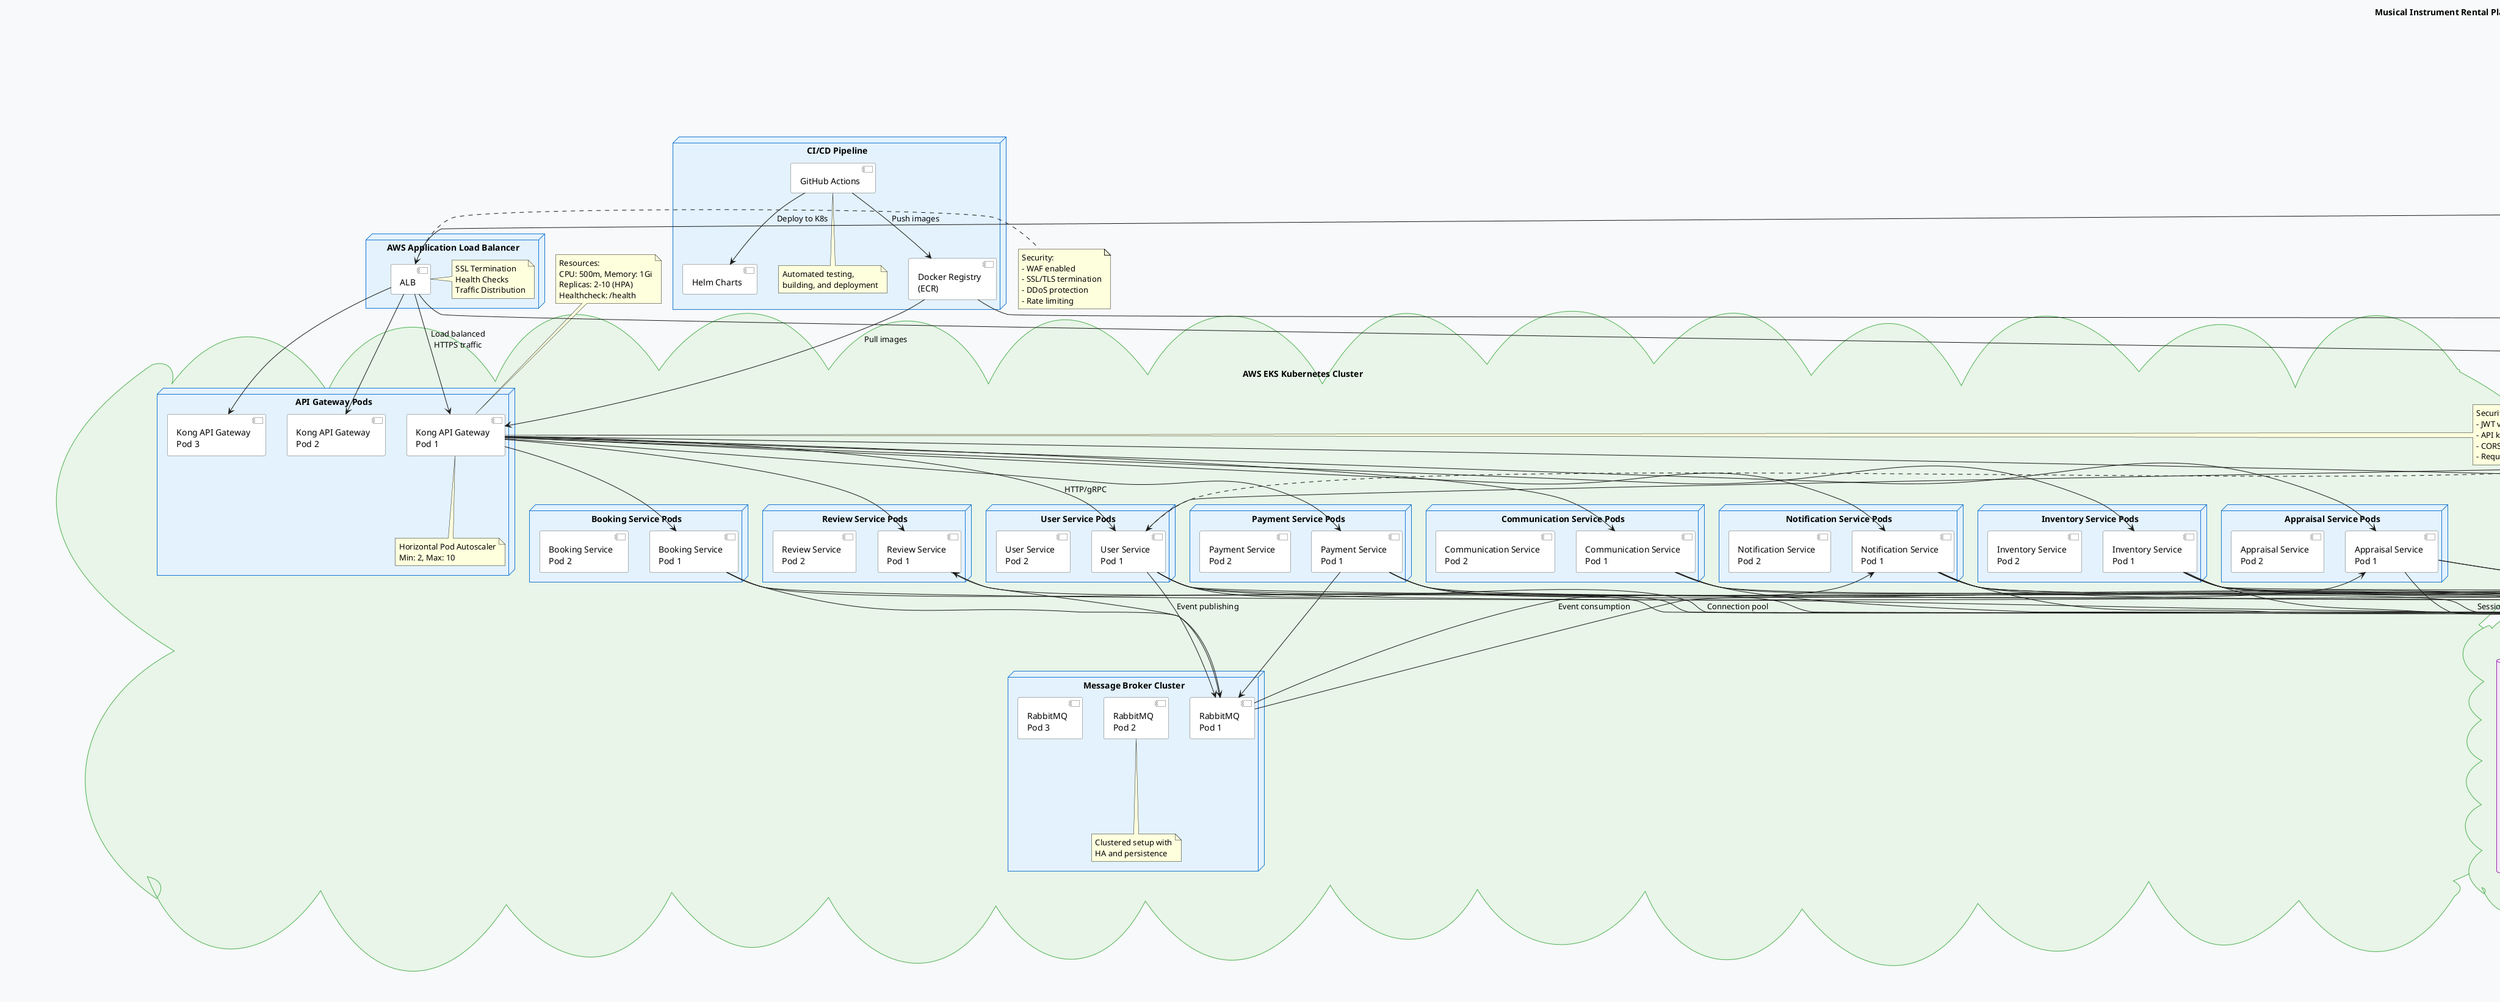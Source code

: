 @startuml
title Musical Instrument Rental Platform - Deployment Diagram

skinparam backgroundColor #F8F9FA
skinparam nodeBackgroundColor #E3F2FD
skinparam nodeBorderColor #1976D2
skinparam componentBackgroundColor #FFFFFF
skinparam componentBorderColor #666666
skinparam databaseBackgroundColor #F3E5F5
skinparam databaseBorderColor #9C27B0
skinparam cloudBackgroundColor #E8F5E8
skinparam cloudBorderColor #4CAF50

' Client Devices
node "Client Devices" {
    component [Web Browser\n(Chrome, Firefox, Safari)] as WebBrowser
    component [iOS App\n(React Native)] as iOSApp
    component [Android App\n(React Native)] as AndroidApp
}

' CDN Layer
cloud "CloudFlare CDN" {
    component [Global Edge Servers] as CDN
    component [Image Optimization] as ImageOpt
    component [Static Content Cache] as StaticCache
}

' Load Balancer
node "AWS Application Load Balancer" {
    component [ALB] as LoadBalancer
    note right of LoadBalancer : SSL Termination\nHealth Checks\nTraffic Distribution
}

' Kubernetes Cluster
cloud "AWS EKS Kubernetes Cluster" {
    
    ' API Gateway
    node "API Gateway Pods" {
        component [Kong API Gateway\nPod 1] as Kong1
        component [Kong API Gateway\nPod 2] as Kong2
        component [Kong API Gateway\nPod 3] as Kong3
        note bottom of Kong1 : Horizontal Pod Autoscaler\nMin: 2, Max: 10
    }
    
    ' Microservices Pods
    node "User Service Pods" {
        component [User Service\nPod 1] as UserPod1
        component [User Service\nPod 2] as UserPod2
    }
    
    node "Inventory Service Pods" {
        component [Inventory Service\nPod 1] as InventoryPod1
        component [Inventory Service\nPod 2] as InventoryPod2
    }
    
    node "Booking Service Pods" {
        component [Booking Service\nPod 1] as BookingPod1
        component [Booking Service\nPod 2] as BookingPod2
    }
    
    node "Appraisal Service Pods" {
        component [Appraisal Service\nPod 1] as AppraisalPod1
        component [Appraisal Service\nPod 2] as AppraisalPod2
    }
    
    node "Payment Service Pods" {
        component [Payment Service\nPod 1] as PaymentPod1
        component [Payment Service\nPod 2] as PaymentPod2
    }
    
    node "Communication Service Pods" {
        component [Communication Service\nPod 1] as CommunicationPod1
        component [Communication Service\nPod 2] as CommunicationPod2
    }
    
    node "Review Service Pods" {
        component [Review Service\nPod 1] as ReviewPod1
        component [Review Service\nPod 2] as ReviewPod2
    }
    
    node "Notification Service Pods" {
        component [Notification Service\nPod 1] as NotificationPod1
        component [Notification Service\nPod 2] as NotificationPod2
    }
    
    ' Message Broker
    node "Message Broker Cluster" {
        component [RabbitMQ\nPod 1] as RabbitMQ1
        component [RabbitMQ\nPod 2] as RabbitMQ2
        component [RabbitMQ\nPod 3] as RabbitMQ3
        note bottom of RabbitMQ2 : Clustered setup with\nHA and persistence
    }
}

' Database Layer
cloud "AWS RDS & ElastiCache" {
    database "PostgreSQL\nPrimary" as PostgresPrimary {
        component [Users DB] as UsersDB
        component [Bookings DB] as BookingsDB
        component [Transactions DB] as TransactionsDB
        component [Reviews DB] as ReviewsDB
    }
    
    database "PostgreSQL\nRead Replica" as PostgresReplica {
        component [Read-only Queries] as ReadReplica
    }
    
    database "Redis Cluster" as RedisCluster {
        component [Session Store] as SessionStore
        component [Cache Layer] as CacheLayer
        component [Rate Limiting] as RateLimiting
    }
}

' Search and NoSQL
cloud "AWS OpenSearch & DocumentDB" {
    database "OpenSearch\n(Elasticsearch)" as OpenSearch {
        component [Instrument Index] as InstrumentIndex
        component [Location Index] as LocationIndex
        component [Analytics Data] as AnalyticsData
    }
    
    database "MongoDB Atlas" as MongoDB {
        component [Appraisal Documents] as AppraisalDocs
        component [File Metadata] as FileMetadata
        component [Application Logs] as AppLogs
    }
}

' File Storage
cloud "AWS S3" {
    database "S3 Buckets" as S3Storage {
        component [Instrument Images] as InstrumentImages
        component [Appraisal Reports] as AppraisalReports
        component [User Documents] as UserDocuments
        component [Static Assets] as StaticAssets
    }
}

' External Services
cloud "External APIs" {
    component [Stripe Connect API] as StripeAPI
    component [SendGrid Email API] as SendGridAPI
    component [Twilio SMS/Voice API] as TwilioAPI
    component [Google Maps API] as GoogleMapsAPI
    component [Identity Verification API] as IDVerificationAPI
}

' Monitoring & Logging
cloud "Monitoring Stack" {
    node "AWS CloudWatch" {
        component [Application Metrics] as AppMetrics
        component [Infrastructure Metrics] as InfraMetrics
        component [Log Aggregation] as LogAggregation
    }
    
    node "Prometheus & Grafana" {
        component [Custom Metrics] as CustomMetrics
        component [Alerting] as Alerting
        component [Dashboards] as Dashboards
    }
}

' CI/CD Pipeline
node "CI/CD Pipeline" {
    component [GitHub Actions] as GitHubActions
    component [Docker Registry\n(ECR)] as DockerRegistry
    component [Helm Charts] as HelmCharts
    note bottom of GitHubActions : Automated testing,\nbuilding, and deployment
}

' Client Connections
WebBrowser --> CDN : HTTPS
iOSApp --> CDN : HTTPS
AndroidApp --> CDN : HTTPS

' CDN to Load Balancer
CDN --> LoadBalancer : Origin requests

' Load Balancer to API Gateway
LoadBalancer --> Kong1 : Load balanced\nHTTPS traffic
LoadBalancer --> Kong2
LoadBalancer --> Kong3

' API Gateway to Services
Kong1 --> UserPod1 : HTTP/gRPC
Kong1 --> InventoryPod1
Kong1 --> BookingPod1
Kong1 --> AppraisalPod1
Kong1 --> PaymentPod1
Kong1 --> CommunicationPod1
Kong1 --> ReviewPod1
Kong1 --> NotificationPod1

' Services to Databases
UserPod1 --> PostgresPrimary : Connection pool
UserPod1 --> RedisCluster : Session/Cache
InventoryPod1 --> PostgresPrimary
InventoryPod1 --> OpenSearch : Search queries
InventoryPod1 --> RedisCluster
BookingPod1 --> PostgresPrimary
BookingPod1 --> RedisCluster
AppraisalPod1 --> PostgresPrimary
AppraisalPod1 --> MongoDB : Document storage
PaymentPod1 --> PostgresPrimary
PaymentPod1 --> RedisCluster
CommunicationPod1 --> PostgresPrimary
CommunicationPod1 --> RedisCluster : Real-time data
ReviewPod1 --> PostgresPrimary
NotificationPod1 --> PostgresPrimary
NotificationPod1 --> RedisCluster

' Database Replication
PostgresPrimary --> PostgresReplica : Async replication

' Message Broker Connections
UserPod1 --> RabbitMQ1 : Event publishing
BookingPod1 --> RabbitMQ1
PaymentPod1 --> RabbitMQ1
NotificationPod1 <-- RabbitMQ1 : Event consumption
ReviewPod1 <-- RabbitMQ1
AppraisalPod1 <-- RabbitMQ1

' File Storage Connections
InventoryPod1 --> S3Storage : Image upload/retrieval
AppraisalPod1 --> S3Storage : Document storage
CDN --> S3Storage : Static content origin

' External API Connections
PaymentPod1 --> StripeAPI : Payment processing
NotificationPod1 --> SendGridAPI : Email delivery
NotificationPod1 --> TwilioAPI : SMS delivery
CommunicationPod1 --> TwilioAPI : Video calls
InventoryPod1 --> GoogleMapsAPI : Location services
UserPod1 --> IDVerificationAPI : Identity checks

' Monitoring Connections
Kong1 --> AppMetrics : Metrics export
UserPod1 --> AppMetrics
InventoryPod1 --> CustomMetrics : Prometheus metrics
LoadBalancer --> InfraMetrics
RedisCluster --> InfraMetrics

' CI/CD Connections
GitHubActions --> DockerRegistry : Push images
GitHubActions --> HelmCharts : Deploy to K8s
DockerRegistry --> Kong1 : Pull images
DockerRegistry --> UserPod1

' Deployment Specifications
note top of Kong1 : Resources:\nCPU: 500m, Memory: 1Gi\nReplicas: 2-10 (HPA)\nHealthcheck: /health

note top of UserPod1 : Resources:\nCPU: 300m, Memory: 512Mi\nReplicas: 2-5 (HPA)\nHealthcheck: /actuator/health

note top of PostgresPrimary : Configuration:\nInstance: db.r5.xlarge\nStorage: 100GB SSD\nBackup: 7 days retention\nMulti-AZ deployment

note top of RedisCluster : Configuration:\nNode type: cache.r6g.large\nReplicas: 2 per shard\nShards: 3\nEncryption at rest/transit

note top of OpenSearch : Configuration:\nInstance: t3.medium.search\nNodes: 3 (1 master, 2 data)\nStorage: 20GB per node

note bottom of S3Storage : Configuration:\nStandard storage class\nVersioning enabled\nLifecycle policies\nCross-region replication

' Security Notes
note right of LoadBalancer : Security:\n- WAF enabled\n- SSL/TLS termination\n- DDoS protection\n- Rate limiting

note left of Kong1 : Security:\n- JWT validation\n- API key management\n- CORS handling\n- Request/response filtering

@enduml